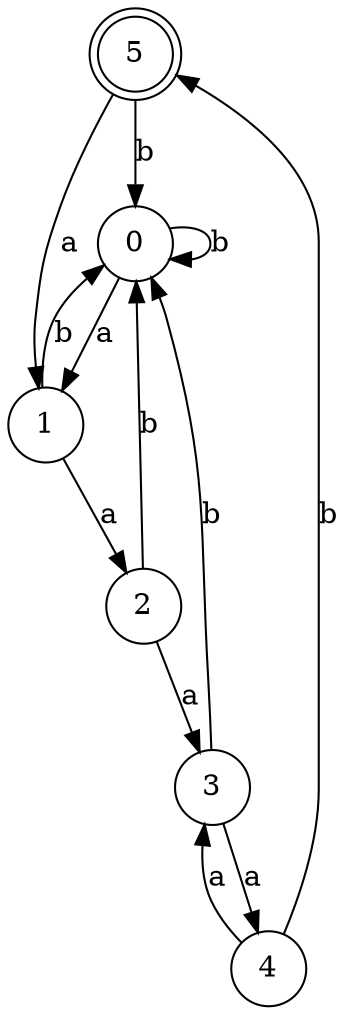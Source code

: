 digraph { 
node [shape = doublecircle]; 5 node [shape = circle]; 
0 -> 1 [ label="a", weigth="0.6"]; 
0 -> 0 [ label="b", weigth="0.6"]; 
1 -> 2 [ label="a", weigth="0.6"]; 
1 -> 0 [ label="b", weigth="0.6"]; 
2 -> 3 [ label="a", weigth="0.6"]; 
2 -> 0 [ label="b", weigth="0.6"]; 
3 -> 4 [ label="a", weigth="0.6"]; 
3 -> 0 [ label="b", weigth="0.6"]; 
4 -> 5 [ label="b", weigth="0.6"]; 
4 -> 3 [ label="a", weigth="0.6"]; 
5 -> 1 [ label="a", weigth="0.6"]; 
5 -> 0 [ label="b", weigth="0.6"]; 
}